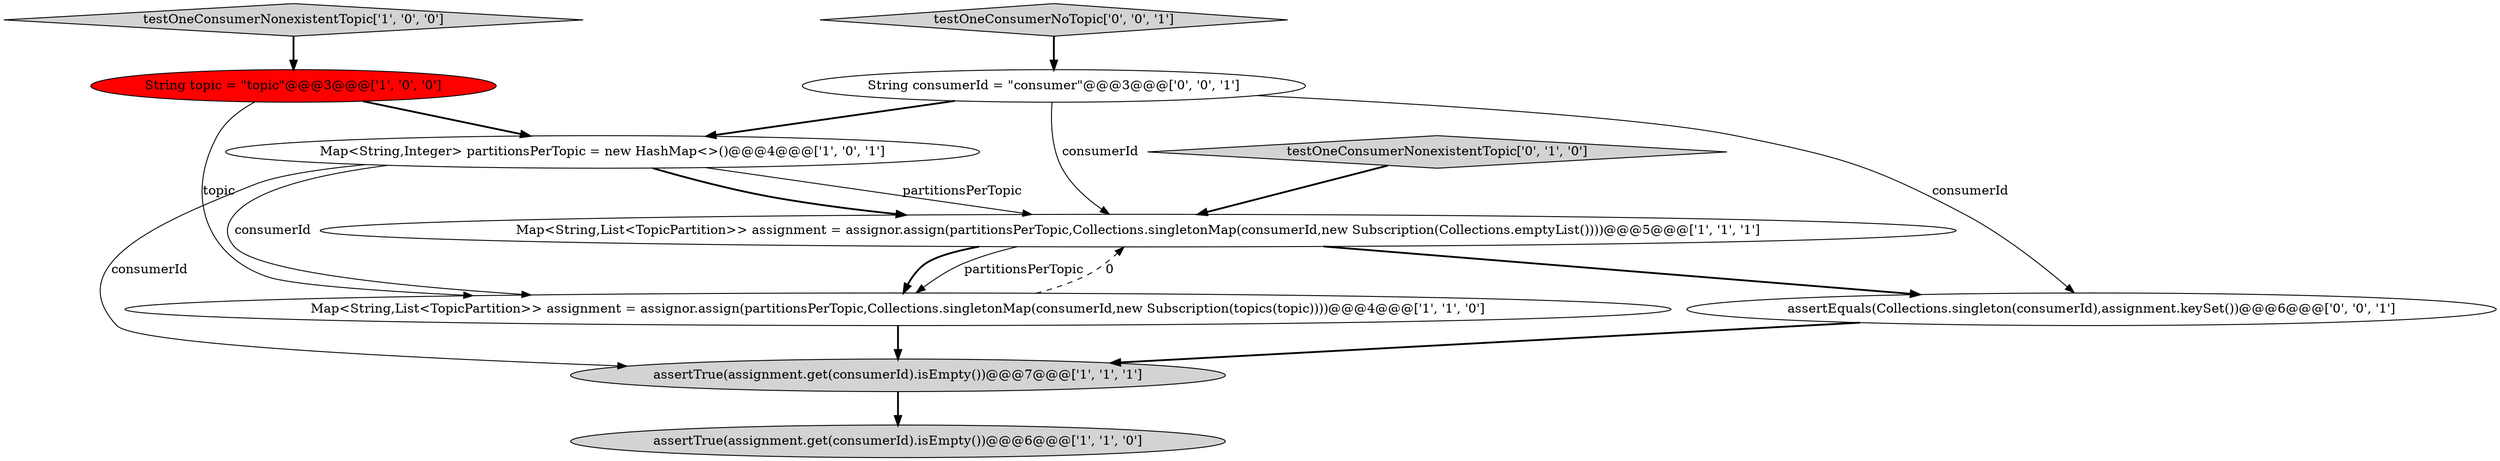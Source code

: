 digraph {
5 [style = filled, label = "Map<String,List<TopicPartition>> assignment = assignor.assign(partitionsPerTopic,Collections.singletonMap(consumerId,new Subscription(Collections.emptyList())))@@@5@@@['1', '1', '1']", fillcolor = white, shape = ellipse image = "AAA0AAABBB1BBB"];
1 [style = filled, label = "assertTrue(assignment.get(consumerId).isEmpty())@@@7@@@['1', '1', '1']", fillcolor = lightgray, shape = ellipse image = "AAA0AAABBB1BBB"];
0 [style = filled, label = "assertTrue(assignment.get(consumerId).isEmpty())@@@6@@@['1', '1', '0']", fillcolor = lightgray, shape = ellipse image = "AAA0AAABBB1BBB"];
8 [style = filled, label = "assertEquals(Collections.singleton(consumerId),assignment.keySet())@@@6@@@['0', '0', '1']", fillcolor = white, shape = ellipse image = "AAA0AAABBB3BBB"];
2 [style = filled, label = "Map<String,List<TopicPartition>> assignment = assignor.assign(partitionsPerTopic,Collections.singletonMap(consumerId,new Subscription(topics(topic))))@@@4@@@['1', '1', '0']", fillcolor = white, shape = ellipse image = "AAA0AAABBB1BBB"];
3 [style = filled, label = "testOneConsumerNonexistentTopic['1', '0', '0']", fillcolor = lightgray, shape = diamond image = "AAA0AAABBB1BBB"];
6 [style = filled, label = "Map<String,Integer> partitionsPerTopic = new HashMap<>()@@@4@@@['1', '0', '1']", fillcolor = white, shape = ellipse image = "AAA0AAABBB1BBB"];
4 [style = filled, label = "String topic = \"topic\"@@@3@@@['1', '0', '0']", fillcolor = red, shape = ellipse image = "AAA1AAABBB1BBB"];
7 [style = filled, label = "testOneConsumerNonexistentTopic['0', '1', '0']", fillcolor = lightgray, shape = diamond image = "AAA0AAABBB2BBB"];
10 [style = filled, label = "testOneConsumerNoTopic['0', '0', '1']", fillcolor = lightgray, shape = diamond image = "AAA0AAABBB3BBB"];
9 [style = filled, label = "String consumerId = \"consumer\"@@@3@@@['0', '0', '1']", fillcolor = white, shape = ellipse image = "AAA0AAABBB3BBB"];
4->2 [style = solid, label="topic"];
8->1 [style = bold, label=""];
6->2 [style = solid, label="consumerId"];
5->8 [style = bold, label=""];
6->5 [style = bold, label=""];
5->2 [style = bold, label=""];
7->5 [style = bold, label=""];
10->9 [style = bold, label=""];
5->2 [style = solid, label="partitionsPerTopic"];
9->5 [style = solid, label="consumerId"];
1->0 [style = bold, label=""];
9->8 [style = solid, label="consumerId"];
2->5 [style = dashed, label="0"];
6->1 [style = solid, label="consumerId"];
4->6 [style = bold, label=""];
3->4 [style = bold, label=""];
2->1 [style = bold, label=""];
9->6 [style = bold, label=""];
6->5 [style = solid, label="partitionsPerTopic"];
}
